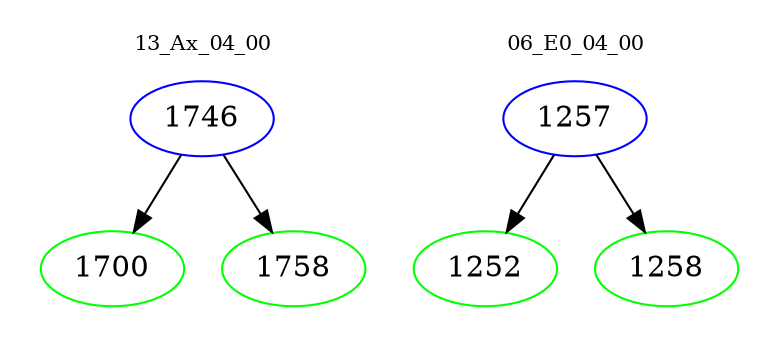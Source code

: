 digraph{
subgraph cluster_0 {
color = white
label = "13_Ax_04_00";
fontsize=10;
T0_1746 [label="1746", color="blue"]
T0_1746 -> T0_1700 [color="black"]
T0_1700 [label="1700", color="green"]
T0_1746 -> T0_1758 [color="black"]
T0_1758 [label="1758", color="green"]
}
subgraph cluster_1 {
color = white
label = "06_E0_04_00";
fontsize=10;
T1_1257 [label="1257", color="blue"]
T1_1257 -> T1_1252 [color="black"]
T1_1252 [label="1252", color="green"]
T1_1257 -> T1_1258 [color="black"]
T1_1258 [label="1258", color="green"]
}
}
